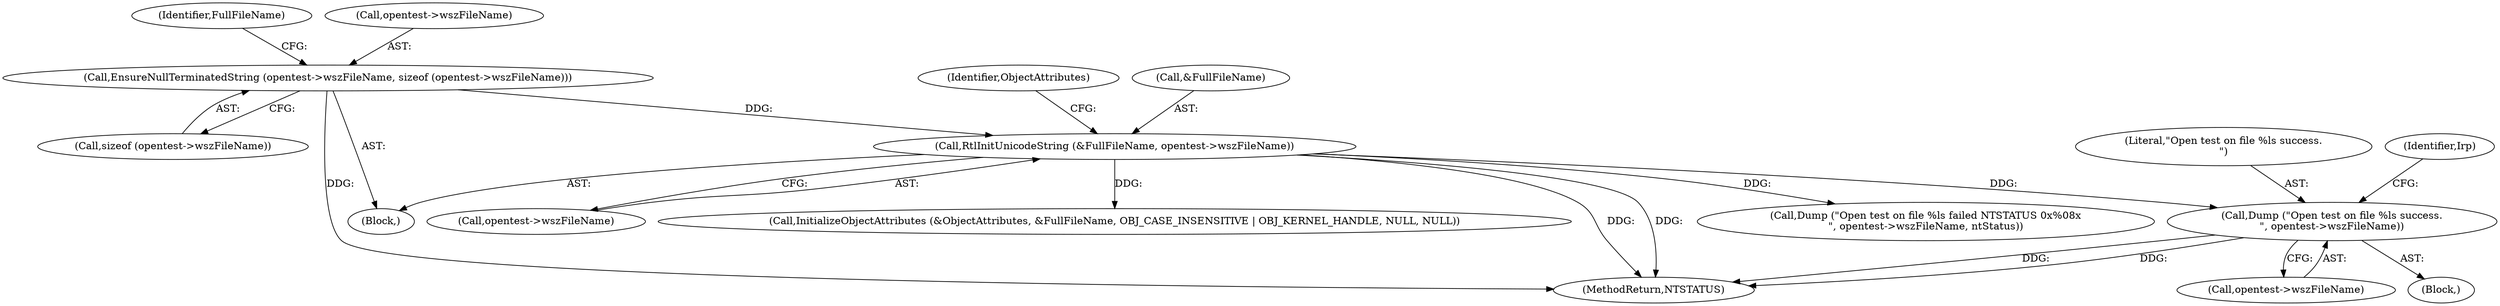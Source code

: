 digraph "0_VeraCrypt_f30f9339c9a0b9bbcc6f5ad38804af39db1f479e@pointer" {
"1000695" [label="(Call,Dump (\"Open test on file %ls success.\n\", opentest->wszFileName))"];
"1000381" [label="(Call,RtlInitUnicodeString (&FullFileName, opentest->wszFileName))"];
"1000373" [label="(Call,EnsureNullTerminatedString (opentest->wszFileName, sizeof (opentest->wszFileName)))"];
"1003125" [label="(MethodReturn,NTSTATUS)"];
"1000389" [label="(Identifier,ObjectAttributes)"];
"1000702" [label="(Call,Dump (\"Open test on file %ls failed NTSTATUS 0x%08x\n\", opentest->wszFileName, ntStatus))"];
"1000383" [label="(Identifier,FullFileName)"];
"1000377" [label="(Call,sizeof (opentest->wszFileName))"];
"1000695" [label="(Call,Dump (\"Open test on file %ls success.\n\", opentest->wszFileName))"];
"1000374" [label="(Call,opentest->wszFileName)"];
"1000382" [label="(Call,&FullFileName)"];
"1000373" [label="(Call,EnsureNullTerminatedString (opentest->wszFileName, sizeof (opentest->wszFileName)))"];
"1000696" [label="(Literal,\"Open test on file %ls success.\n\")"];
"1000384" [label="(Call,opentest->wszFileName)"];
"1000387" [label="(Call,InitializeObjectAttributes (&ObjectAttributes, &FullFileName, OBJ_CASE_INSENSITIVE | OBJ_KERNEL_HANDLE, NULL, NULL))"];
"1000697" [label="(Call,opentest->wszFileName)"];
"1000436" [label="(Block,)"];
"1000345" [label="(Block,)"];
"1000381" [label="(Call,RtlInitUnicodeString (&FullFileName, opentest->wszFileName))"];
"1000711" [label="(Identifier,Irp)"];
"1000695" -> "1000436"  [label="AST: "];
"1000695" -> "1000697"  [label="CFG: "];
"1000696" -> "1000695"  [label="AST: "];
"1000697" -> "1000695"  [label="AST: "];
"1000711" -> "1000695"  [label="CFG: "];
"1000695" -> "1003125"  [label="DDG: "];
"1000695" -> "1003125"  [label="DDG: "];
"1000381" -> "1000695"  [label="DDG: "];
"1000381" -> "1000345"  [label="AST: "];
"1000381" -> "1000384"  [label="CFG: "];
"1000382" -> "1000381"  [label="AST: "];
"1000384" -> "1000381"  [label="AST: "];
"1000389" -> "1000381"  [label="CFG: "];
"1000381" -> "1003125"  [label="DDG: "];
"1000381" -> "1003125"  [label="DDG: "];
"1000373" -> "1000381"  [label="DDG: "];
"1000381" -> "1000387"  [label="DDG: "];
"1000381" -> "1000702"  [label="DDG: "];
"1000373" -> "1000345"  [label="AST: "];
"1000373" -> "1000377"  [label="CFG: "];
"1000374" -> "1000373"  [label="AST: "];
"1000377" -> "1000373"  [label="AST: "];
"1000383" -> "1000373"  [label="CFG: "];
"1000373" -> "1003125"  [label="DDG: "];
}
